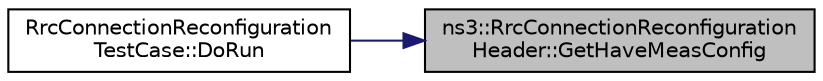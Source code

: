 digraph "ns3::RrcConnectionReconfigurationHeader::GetHaveMeasConfig"
{
 // LATEX_PDF_SIZE
  edge [fontname="Helvetica",fontsize="10",labelfontname="Helvetica",labelfontsize="10"];
  node [fontname="Helvetica",fontsize="10",shape=record];
  rankdir="RL";
  Node1 [label="ns3::RrcConnectionReconfiguration\lHeader::GetHaveMeasConfig",height=0.2,width=0.4,color="black", fillcolor="grey75", style="filled", fontcolor="black",tooltip="Getter for m_haveMeasConfig."];
  Node1 -> Node2 [dir="back",color="midnightblue",fontsize="10",style="solid",fontname="Helvetica"];
  Node2 [label="RrcConnectionReconfiguration\lTestCase::DoRun",height=0.2,width=0.4,color="black", fillcolor="white", style="filled",URL="$class_rrc_connection_reconfiguration_test_case.html#a2b89d71bea1fac367654a314ffb228a8",tooltip="Implementation to actually run this TestCase."];
}

